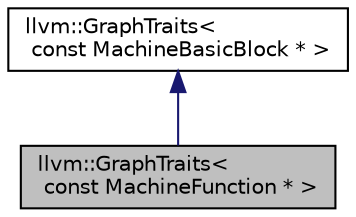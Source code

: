 digraph "llvm::GraphTraits&lt; const MachineFunction * &gt;"
{
 // LATEX_PDF_SIZE
  bgcolor="transparent";
  edge [fontname="Helvetica",fontsize="10",labelfontname="Helvetica",labelfontsize="10"];
  node [fontname="Helvetica",fontsize="10",shape="box"];
  Node1 [label="llvm::GraphTraits\<\l const MachineFunction * \>",height=0.2,width=0.4,color="black", fillcolor="grey75", style="filled", fontcolor="black",tooltip=" "];
  Node2 -> Node1 [dir="back",color="midnightblue",fontsize="10",style="solid",fontname="Helvetica"];
  Node2 [label="llvm::GraphTraits\<\l const MachineBasicBlock * \>",height=0.2,width=0.4,color="black",URL="$structllvm_1_1GraphTraits_3_01const_01MachineBasicBlock_01_5_01_4.html",tooltip=" "];
}
